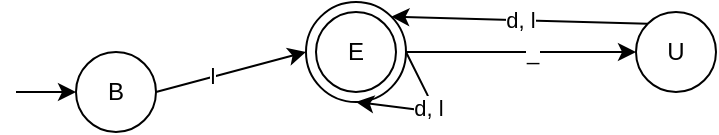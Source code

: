 <mxfile>
    <diagram id="FgNSejZxyaOi-yOLzOkQ" name="Page-1">
        <mxGraphModel dx="577" dy="398" grid="1" gridSize="10" guides="1" tooltips="1" connect="1" arrows="1" fold="1" page="1" pageScale="1" pageWidth="850" pageHeight="1100" math="0" shadow="0">
            <root>
                <mxCell id="0"/>
                <mxCell id="1" parent="0"/>
                <mxCell id="12" style="edgeStyle=none;html=1;exitX=1;exitY=0.5;exitDx=0;exitDy=0;" edge="1" parent="1" source="9">
                    <mxGeometry relative="1" as="geometry">
                        <mxPoint x="360" y="40" as="targetPoint"/>
                    </mxGeometry>
                </mxCell>
                <mxCell id="14" value="_" style="edgeLabel;html=1;align=center;verticalAlign=middle;resizable=0;points=[];" vertex="1" connectable="0" parent="12">
                    <mxGeometry x="0.085" relative="1" as="geometry">
                        <mxPoint as="offset"/>
                    </mxGeometry>
                </mxCell>
                <mxCell id="9" value="" style="ellipse;whiteSpace=wrap;html=1;aspect=fixed;" vertex="1" parent="1">
                    <mxGeometry x="195" y="15" width="50" height="50" as="geometry"/>
                </mxCell>
                <mxCell id="4" style="edgeStyle=none;html=1;startArrow=classic;startFill=1;endArrow=none;endFill=0;exitX=0;exitY=0.5;exitDx=0;exitDy=0;" edge="1" parent="1" source="5">
                    <mxGeometry relative="1" as="geometry">
                        <mxPoint x="50.0" y="60.0" as="targetPoint"/>
                        <mxPoint x="70" y="60" as="sourcePoint"/>
                    </mxGeometry>
                </mxCell>
                <mxCell id="6" style="edgeStyle=none;html=1;exitX=1;exitY=0.5;exitDx=0;exitDy=0;entryX=0;entryY=0.5;entryDx=0;entryDy=0;" edge="1" parent="1" source="5" target="9">
                    <mxGeometry relative="1" as="geometry">
                        <mxPoint x="180" y="40" as="targetPoint"/>
                    </mxGeometry>
                </mxCell>
                <mxCell id="7" value="l" style="edgeLabel;html=1;align=center;verticalAlign=middle;resizable=0;points=[];" vertex="1" connectable="0" parent="6">
                    <mxGeometry x="-0.252" y="1" relative="1" as="geometry">
                        <mxPoint as="offset"/>
                    </mxGeometry>
                </mxCell>
                <mxCell id="5" value="B" style="ellipse;whiteSpace=wrap;html=1;aspect=fixed;" vertex="1" parent="1">
                    <mxGeometry x="80" y="40" width="40" height="40" as="geometry"/>
                </mxCell>
                <mxCell id="8" value="E" style="ellipse;whiteSpace=wrap;html=1;aspect=fixed;" vertex="1" parent="1">
                    <mxGeometry x="200" y="20" width="40" height="40" as="geometry"/>
                </mxCell>
                <mxCell id="10" style="edgeStyle=none;html=1;exitX=1;exitY=0.5;exitDx=0;exitDy=0;entryX=0.5;entryY=1;entryDx=0;entryDy=0;" edge="1" parent="1" source="9" target="9">
                    <mxGeometry relative="1" as="geometry">
                        <Array as="points">
                            <mxPoint x="260" y="70"/>
                        </Array>
                    </mxGeometry>
                </mxCell>
                <mxCell id="11" value="d, l" style="edgeLabel;html=1;align=center;verticalAlign=middle;resizable=0;points=[];" vertex="1" connectable="0" parent="10">
                    <mxGeometry x="0.038" y="-2" relative="1" as="geometry">
                        <mxPoint as="offset"/>
                    </mxGeometry>
                </mxCell>
                <mxCell id="15" value="d, l" style="edgeStyle=none;html=1;entryX=1;entryY=0;entryDx=0;entryDy=0;exitX=0;exitY=0;exitDx=0;exitDy=0;" edge="1" parent="1" source="13" target="9">
                    <mxGeometry relative="1" as="geometry"/>
                </mxCell>
                <mxCell id="13" value="U" style="ellipse;whiteSpace=wrap;html=1;aspect=fixed;" vertex="1" parent="1">
                    <mxGeometry x="360" y="20" width="40" height="40" as="geometry"/>
                </mxCell>
            </root>
        </mxGraphModel>
    </diagram>
</mxfile>